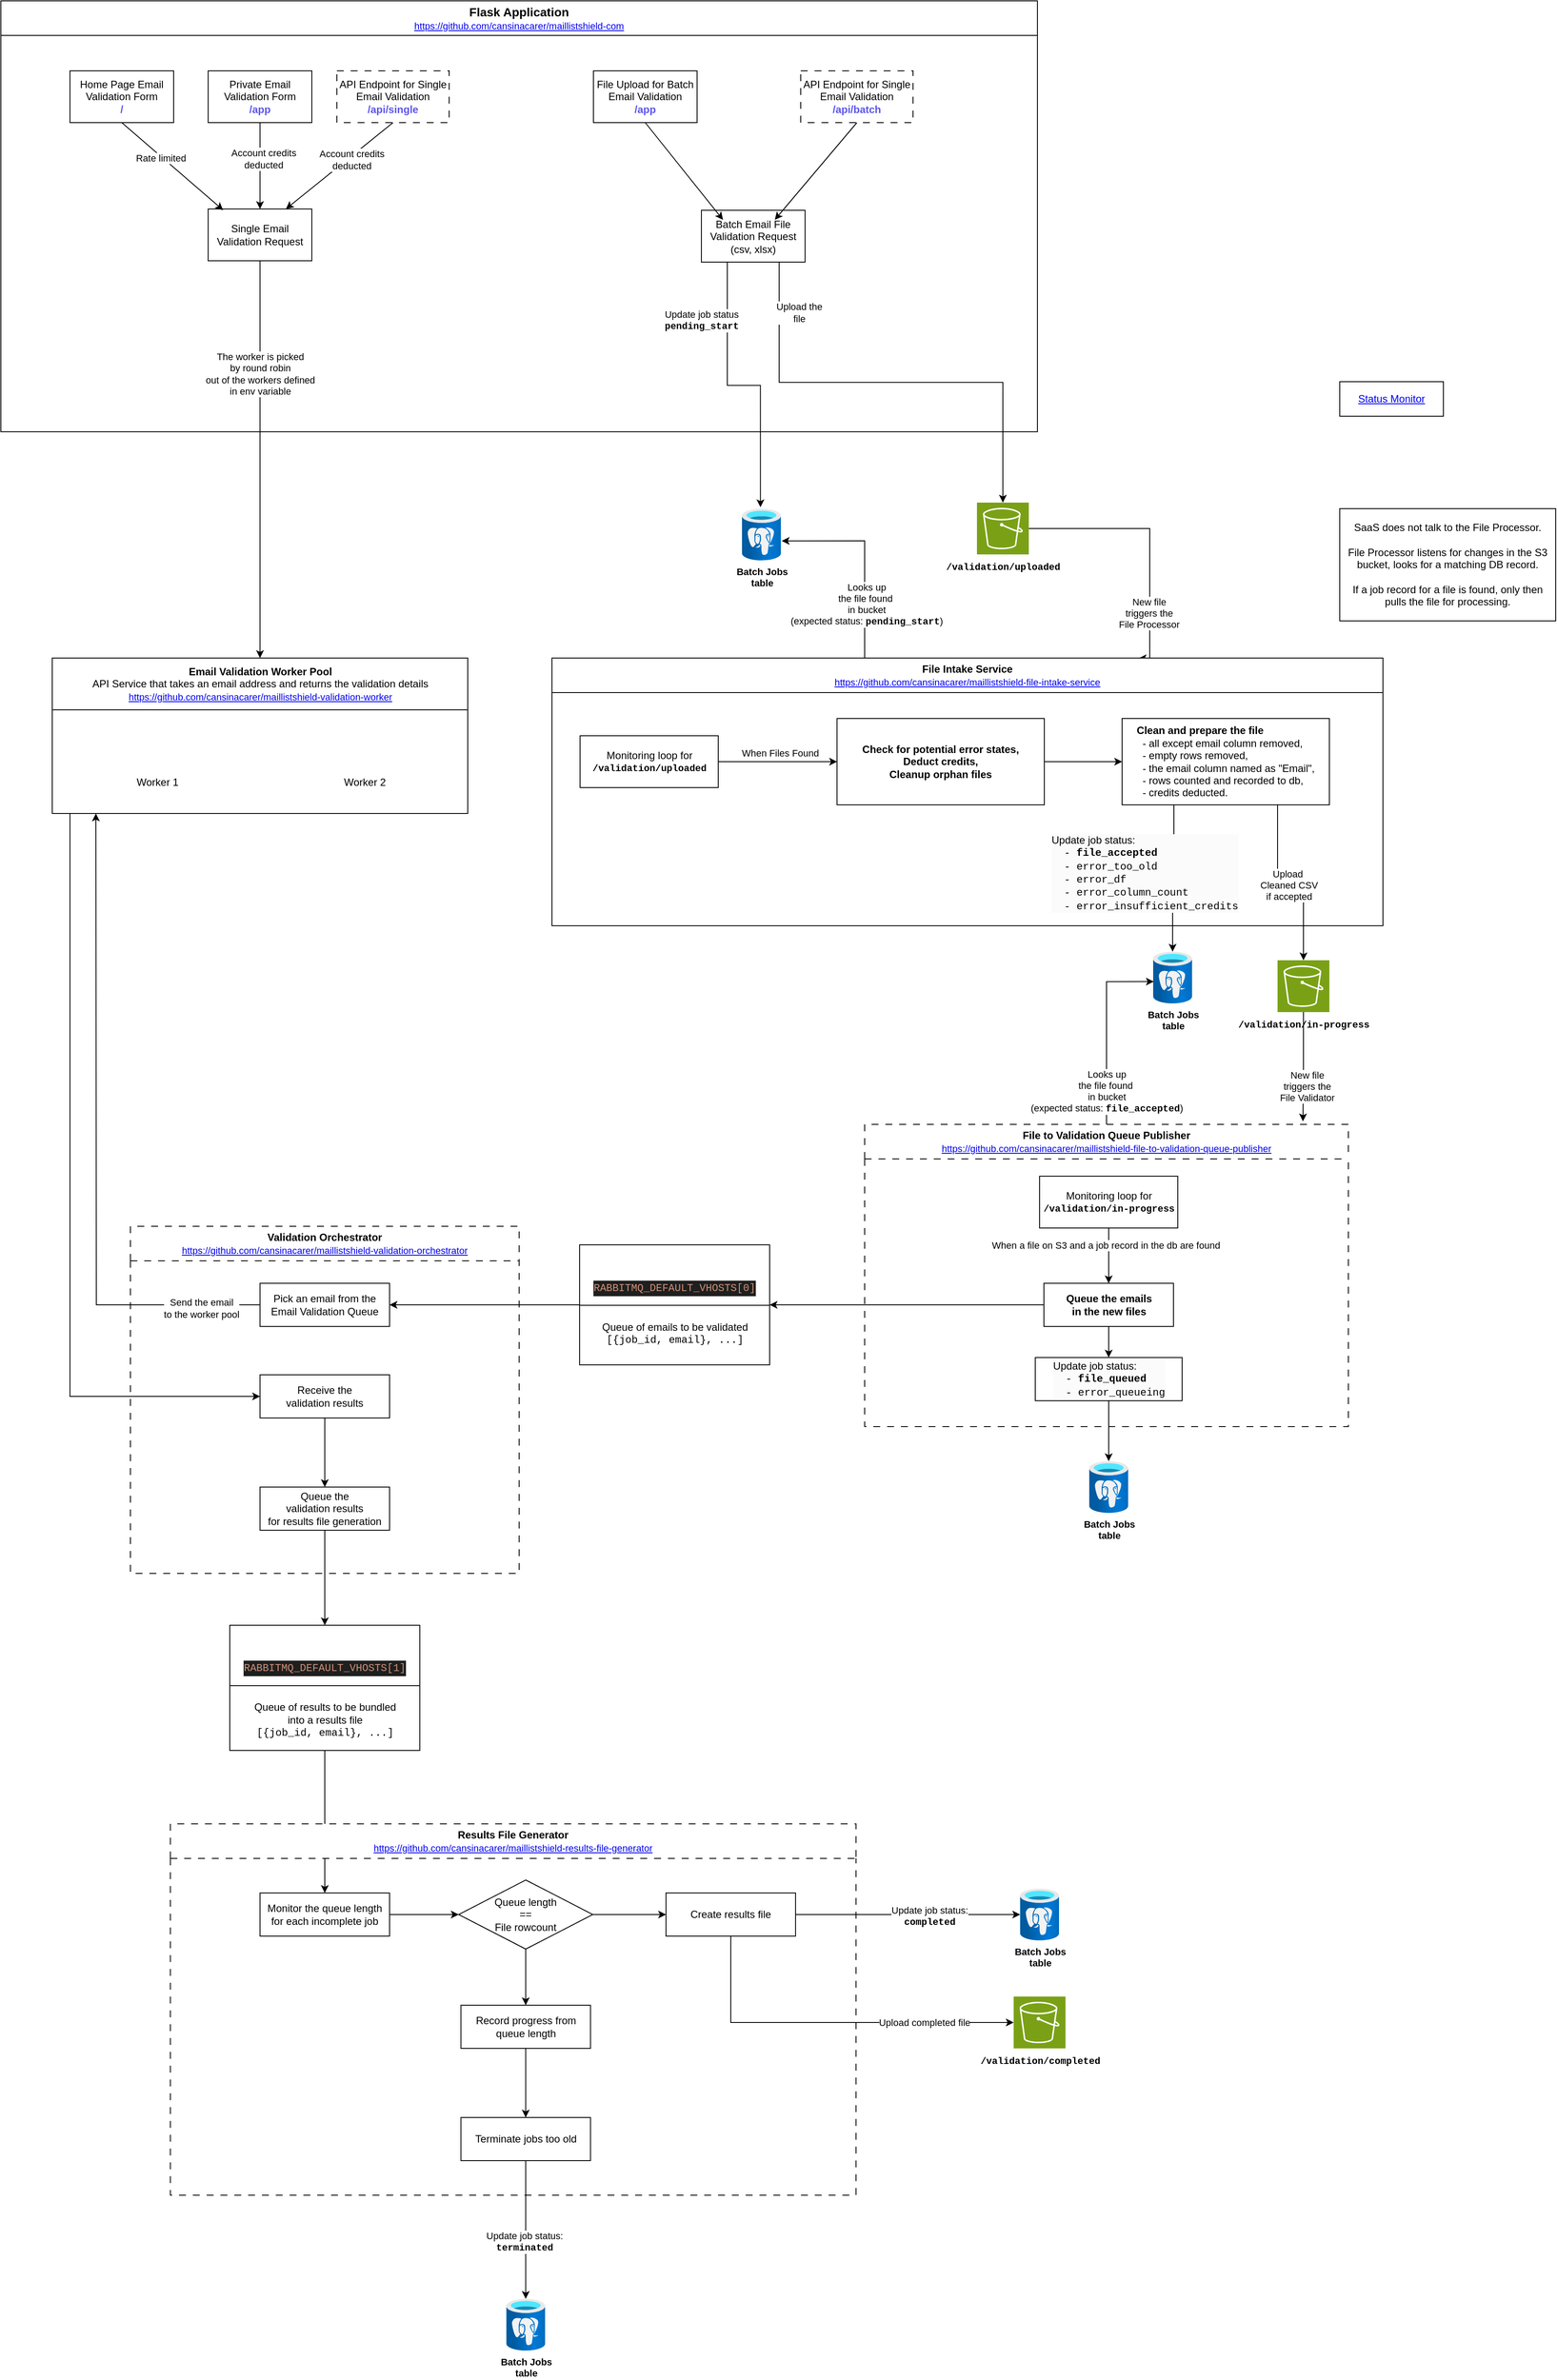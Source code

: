 <mxfile>
    <diagram id="Ht1M8jgEwFfnCIfOTk4-" name="Page-1">
        <mxGraphModel dx="763" dy="1103" grid="1" gridSize="10" guides="1" tooltips="1" connect="1" arrows="1" fold="1" page="1" pageScale="1" pageWidth="1169" pageHeight="827" math="0" shadow="0">
            <root>
                <mxCell id="0"/>
                <mxCell id="1" parent="0"/>
                <mxCell id="_tGrXpRGsigZLB4k0Vc1-57" style="edgeStyle=orthogonalEdgeStyle;rounded=0;orthogonalLoop=1;jettySize=auto;html=1;exitX=0.5;exitY=1;exitDx=0;exitDy=0;entryX=0.5;entryY=0;entryDx=0;entryDy=0;" parent="1" source="_tGrXpRGsigZLB4k0Vc1-1" target="_tGrXpRGsigZLB4k0Vc1-60" edge="1">
                    <mxGeometry relative="1" as="geometry">
                        <mxPoint x="660" y="850" as="targetPoint"/>
                    </mxGeometry>
                </mxCell>
                <mxCell id="_tGrXpRGsigZLB4k0Vc1-59" value="The worker is picked&lt;div&gt;by round robin&lt;/div&gt;&lt;div&gt;out of the workers defined&lt;/div&gt;&lt;div&gt;in env variable&lt;/div&gt;" style="edgeLabel;html=1;align=center;verticalAlign=middle;resizable=0;points=[];" parent="_tGrXpRGsigZLB4k0Vc1-57" vertex="1" connectable="0">
                    <mxGeometry x="-0.695" y="3" relative="1" as="geometry">
                        <mxPoint x="-3" y="61" as="offset"/>
                    </mxGeometry>
                </mxCell>
                <mxCell id="_tGrXpRGsigZLB4k0Vc1-181" style="edgeStyle=orthogonalEdgeStyle;rounded=0;orthogonalLoop=1;jettySize=auto;html=1;entryX=0;entryY=0.5;entryDx=0;entryDy=0;" parent="1" target="_tGrXpRGsigZLB4k0Vc1-180" edge="1">
                    <mxGeometry relative="1" as="geometry">
                        <mxPoint x="200" y="1140" as="sourcePoint"/>
                        <Array as="points">
                            <mxPoint x="200" y="1815"/>
                        </Array>
                    </mxGeometry>
                </mxCell>
                <mxCell id="_tGrXpRGsigZLB4k0Vc1-60" value="Email Validation Worker Pool&lt;div&gt;&lt;span style=&quot;font-weight: normal;&quot;&gt;API Service that takes an email address and returns the validation details&lt;/span&gt;&lt;br&gt;&lt;div&gt;&lt;u style=&quot;color: rgb(0, 0, 238); font-size: 11px; font-weight: 400; text-align: right; text-wrap-mode: nowrap;&quot;&gt;&lt;a href=&quot;https://github.com/cansinacarer/maillistshield-validation-worker&quot;&gt;https://github.com/cansinacarer/maillistshield-validation-worker&lt;/a&gt;&lt;/u&gt;&lt;/div&gt;&lt;/div&gt;" style="swimlane;whiteSpace=wrap;html=1;startSize=60;" parent="1" vertex="1">
                    <mxGeometry x="179.5" y="960" width="481" height="180" as="geometry"/>
                </mxCell>
                <mxCell id="_tGrXpRGsigZLB4k0Vc1-63" value="Worker 2" style="shape=image;html=1;verticalAlign=top;verticalLabelPosition=bottom;labelBackgroundColor=#ffffff;imageAspect=0;aspect=fixed;image=https://cdn1.iconfinder.com/data/icons/unicons-line-vol-3/24/docker-128.png" parent="_tGrXpRGsigZLB4k0Vc1-60" vertex="1">
                    <mxGeometry x="341" y="90" width="40" height="40" as="geometry"/>
                </mxCell>
                <mxCell id="_tGrXpRGsigZLB4k0Vc1-67" value="Worker 1" style="shape=image;html=1;verticalAlign=top;verticalLabelPosition=bottom;labelBackgroundColor=#ffffff;imageAspect=0;aspect=fixed;image=https://cdn1.iconfinder.com/data/icons/unicons-line-vol-3/24/docker-128.png" parent="_tGrXpRGsigZLB4k0Vc1-60" vertex="1">
                    <mxGeometry x="101" y="90" width="40" height="40" as="geometry"/>
                </mxCell>
                <mxCell id="_tGrXpRGsigZLB4k0Vc1-64" value="&lt;font style=&quot;text-align: right; text-wrap-mode: nowrap; font-size: 14px;&quot;&gt;Flask Application&lt;/font&gt;&lt;div&gt;&lt;u style=&quot;font-size: 11px; font-weight: normal; text-align: right; text-wrap-mode: nowrap; background-color: transparent; color: light-dark(rgb(0, 0, 0), rgb(255, 255, 255));&quot;&gt;&lt;a href=&quot;https://github.com/cansinacarer/maillistshield-com&quot;&gt;https://github.com/cansinacarer/maillistshield-com&lt;/a&gt;&lt;/u&gt;&lt;/div&gt;" style="swimlane;whiteSpace=wrap;html=1;startSize=40;" parent="1" vertex="1">
                    <mxGeometry x="120" y="199" width="1200" height="499" as="geometry"/>
                </mxCell>
                <mxCell id="_tGrXpRGsigZLB4k0Vc1-7" value="Home Page Email Validation Form&lt;div&gt;&lt;b&gt;&lt;font style=&quot;color: rgb(91, 86, 234);&quot;&gt;/&lt;/font&gt;&lt;/b&gt;&lt;/div&gt;" style="rounded=0;whiteSpace=wrap;html=1;" parent="_tGrXpRGsigZLB4k0Vc1-64" vertex="1">
                    <mxGeometry x="80" y="81" width="120" height="60" as="geometry"/>
                </mxCell>
                <mxCell id="_tGrXpRGsigZLB4k0Vc1-11" value="Private Email Validation Form&lt;div&gt;&lt;font style=&quot;color: rgb(91, 86, 234);&quot;&gt;&lt;b&gt;/app&lt;/b&gt;&lt;/font&gt;&lt;/div&gt;" style="rounded=0;whiteSpace=wrap;html=1;" parent="_tGrXpRGsigZLB4k0Vc1-64" vertex="1">
                    <mxGeometry x="240" y="81" width="120" height="60" as="geometry"/>
                </mxCell>
                <mxCell id="_tGrXpRGsigZLB4k0Vc1-15" value="API Endpoint for Single Email Validation&lt;div&gt;&lt;font style=&quot;color: rgb(91, 86, 234);&quot;&gt;&lt;b style=&quot;&quot;&gt;/api/single&lt;/b&gt;&lt;/font&gt;&lt;/div&gt;" style="rounded=0;whiteSpace=wrap;html=1;dashed=1;dashPattern=8 8;" parent="_tGrXpRGsigZLB4k0Vc1-64" vertex="1">
                    <mxGeometry x="389" y="81" width="130" height="60" as="geometry"/>
                </mxCell>
                <mxCell id="_tGrXpRGsigZLB4k0Vc1-1" value="Single Email Validation Request" style="rounded=0;whiteSpace=wrap;html=1;" parent="_tGrXpRGsigZLB4k0Vc1-64" vertex="1">
                    <mxGeometry x="240" y="241" width="120" height="60" as="geometry"/>
                </mxCell>
                <mxCell id="_tGrXpRGsigZLB4k0Vc1-8" value="" style="endArrow=classic;html=1;rounded=0;exitX=0.5;exitY=1;exitDx=0;exitDy=0;entryX=0.144;entryY=0.022;entryDx=0;entryDy=0;entryPerimeter=0;" parent="_tGrXpRGsigZLB4k0Vc1-64" source="_tGrXpRGsigZLB4k0Vc1-7" target="_tGrXpRGsigZLB4k0Vc1-1" edge="1">
                    <mxGeometry width="50" height="50" relative="1" as="geometry">
                        <mxPoint x="460" y="517" as="sourcePoint"/>
                        <mxPoint x="510" y="467" as="targetPoint"/>
                    </mxGeometry>
                </mxCell>
                <mxCell id="_tGrXpRGsigZLB4k0Vc1-50" value="Rate limited" style="edgeLabel;html=1;align=center;verticalAlign=middle;resizable=0;points=[];" parent="_tGrXpRGsigZLB4k0Vc1-8" vertex="1" connectable="0">
                    <mxGeometry x="-0.232" y="-2" relative="1" as="geometry">
                        <mxPoint x="1" as="offset"/>
                    </mxGeometry>
                </mxCell>
                <mxCell id="_tGrXpRGsigZLB4k0Vc1-10" value="" style="endArrow=classic;html=1;rounded=0;exitX=0.5;exitY=1;exitDx=0;exitDy=0;entryX=0.5;entryY=0;entryDx=0;entryDy=0;" parent="_tGrXpRGsigZLB4k0Vc1-64" source="_tGrXpRGsigZLB4k0Vc1-11" target="_tGrXpRGsigZLB4k0Vc1-1" edge="1">
                    <mxGeometry width="50" height="50" relative="1" as="geometry">
                        <mxPoint x="610" y="517" as="sourcePoint"/>
                        <mxPoint x="377" y="208" as="targetPoint"/>
                    </mxGeometry>
                </mxCell>
                <mxCell id="_tGrXpRGsigZLB4k0Vc1-51" value="Account credits&lt;div&gt;deducted&lt;/div&gt;" style="edgeLabel;html=1;align=center;verticalAlign=middle;resizable=0;points=[];" parent="_tGrXpRGsigZLB4k0Vc1-10" vertex="1" connectable="0">
                    <mxGeometry x="-0.174" y="4" relative="1" as="geometry">
                        <mxPoint as="offset"/>
                    </mxGeometry>
                </mxCell>
                <mxCell id="_tGrXpRGsigZLB4k0Vc1-14" value="" style="endArrow=classic;html=1;rounded=0;exitX=0.5;exitY=1;exitDx=0;exitDy=0;entryX=0.75;entryY=0;entryDx=0;entryDy=0;" parent="_tGrXpRGsigZLB4k0Vc1-64" source="_tGrXpRGsigZLB4k0Vc1-15" target="_tGrXpRGsigZLB4k0Vc1-1" edge="1">
                    <mxGeometry width="50" height="50" relative="1" as="geometry">
                        <mxPoint x="770" y="517" as="sourcePoint"/>
                        <mxPoint x="470" y="207" as="targetPoint"/>
                    </mxGeometry>
                </mxCell>
                <mxCell id="_tGrXpRGsigZLB4k0Vc1-52" value="Account credits&lt;div&gt;deducted&lt;/div&gt;" style="edgeLabel;html=1;align=center;verticalAlign=middle;resizable=0;points=[];" parent="_tGrXpRGsigZLB4k0Vc1-14" vertex="1" connectable="0">
                    <mxGeometry x="-0.183" y="4" relative="1" as="geometry">
                        <mxPoint y="-1" as="offset"/>
                    </mxGeometry>
                </mxCell>
                <mxCell id="_tGrXpRGsigZLB4k0Vc1-2" value="Batch Email File Validation Request&lt;div&gt;(csv, xlsx)&lt;/div&gt;" style="rounded=0;whiteSpace=wrap;html=1;" parent="_tGrXpRGsigZLB4k0Vc1-64" vertex="1">
                    <mxGeometry x="811" y="242.5" width="120" height="60" as="geometry"/>
                </mxCell>
                <mxCell id="_tGrXpRGsigZLB4k0Vc1-18" value="" style="endArrow=classic;html=1;rounded=0;exitX=0.5;exitY=1;exitDx=0;exitDy=0;entryX=0.25;entryY=0;entryDx=0;entryDy=0;" parent="_tGrXpRGsigZLB4k0Vc1-64" source="_tGrXpRGsigZLB4k0Vc1-19" edge="1">
                    <mxGeometry width="50" height="50" relative="1" as="geometry">
                        <mxPoint x="1056" y="508.5" as="sourcePoint"/>
                        <mxPoint x="836" y="253.5" as="targetPoint"/>
                    </mxGeometry>
                </mxCell>
                <mxCell id="_tGrXpRGsigZLB4k0Vc1-19" value="File Upload for Batch Email Validation&lt;div&gt;&lt;font style=&quot;color: rgb(91, 86, 234);&quot;&gt;&lt;b&gt;/app&lt;/b&gt;&lt;/font&gt;&lt;/div&gt;" style="rounded=0;whiteSpace=wrap;html=1;" parent="_tGrXpRGsigZLB4k0Vc1-64" vertex="1">
                    <mxGeometry x="686" y="81" width="120" height="60" as="geometry"/>
                </mxCell>
                <mxCell id="_tGrXpRGsigZLB4k0Vc1-20" value="" style="endArrow=classic;html=1;rounded=0;exitX=0.5;exitY=1;exitDx=0;exitDy=0;entryX=0.75;entryY=0;entryDx=0;entryDy=0;" parent="_tGrXpRGsigZLB4k0Vc1-64" source="_tGrXpRGsigZLB4k0Vc1-21" edge="1">
                    <mxGeometry width="50" height="50" relative="1" as="geometry">
                        <mxPoint x="1216" y="508.5" as="sourcePoint"/>
                        <mxPoint x="896" y="253.5" as="targetPoint"/>
                    </mxGeometry>
                </mxCell>
                <mxCell id="_tGrXpRGsigZLB4k0Vc1-21" value="API Endpoint for Single Email Validation&lt;div&gt;&lt;font style=&quot;color: rgb(91, 86, 234);&quot;&gt;&lt;b style=&quot;&quot;&gt;/api/batch&lt;/b&gt;&lt;/font&gt;&lt;/div&gt;" style="rounded=0;whiteSpace=wrap;html=1;dashed=1;dashPattern=8 8;" parent="_tGrXpRGsigZLB4k0Vc1-64" vertex="1">
                    <mxGeometry x="926" y="81" width="130" height="60" as="geometry"/>
                </mxCell>
                <mxCell id="_tGrXpRGsigZLB4k0Vc1-65" value="" style="shape=image;html=1;verticalAlign=top;verticalLabelPosition=bottom;labelBackgroundColor=#ffffff;imageAspect=0;aspect=fixed;image=https://cdn1.iconfinder.com/data/icons/unicons-line-vol-3/24/docker-128.png" parent="_tGrXpRGsigZLB4k0Vc1-64" vertex="1">
                    <mxGeometry x="20" width="40" height="40" as="geometry"/>
                </mxCell>
                <mxCell id="_tGrXpRGsigZLB4k0Vc1-68" value="&lt;div style=&quot;font-size: 11px;&quot;&gt;&lt;b&gt;Batch Jobs&lt;/b&gt;&lt;/div&gt;&lt;div style=&quot;font-size: 11px;&quot;&gt;&lt;b&gt;table&lt;/b&gt;&lt;/div&gt;" style="image;aspect=fixed;html=1;points=[];align=center;fontSize=12;image=img/lib/azure2/databases/Azure_Database_PostgreSQL_Server.svg;" parent="1" vertex="1">
                    <mxGeometry x="978" y="787" width="45" height="60" as="geometry"/>
                </mxCell>
                <mxCell id="_tGrXpRGsigZLB4k0Vc1-118" style="edgeStyle=orthogonalEdgeStyle;rounded=0;orthogonalLoop=1;jettySize=auto;html=1;exitX=1;exitY=0.5;exitDx=0;exitDy=0;exitPerimeter=0;entryX=0.706;entryY=0.001;entryDx=0;entryDy=0;entryPerimeter=0;" parent="1" source="_tGrXpRGsigZLB4k0Vc1-70" target="_tGrXpRGsigZLB4k0Vc1-76" edge="1">
                    <mxGeometry relative="1" as="geometry">
                        <mxPoint x="1450" y="940" as="targetPoint"/>
                        <Array as="points">
                            <mxPoint x="1450" y="810"/>
                            <mxPoint x="1450" y="960"/>
                        </Array>
                    </mxGeometry>
                </mxCell>
                <mxCell id="_tGrXpRGsigZLB4k0Vc1-119" value="&lt;div&gt;New file&lt;/div&gt;&lt;div&gt;triggers the&lt;/div&gt;&lt;div&gt;&lt;span style=&quot;background-color: light-dark(#ffffff, var(--ge-dark-color, #121212)); color: light-dark(rgb(0, 0, 0), rgb(255, 255, 255));&quot;&gt;File Processor&lt;/span&gt;&lt;/div&gt;" style="edgeLabel;html=1;align=center;verticalAlign=middle;resizable=0;points=[];" parent="_tGrXpRGsigZLB4k0Vc1-118" vertex="1" connectable="0">
                    <mxGeometry x="0.569" y="-1" relative="1" as="geometry">
                        <mxPoint as="offset"/>
                    </mxGeometry>
                </mxCell>
                <mxCell id="_tGrXpRGsigZLB4k0Vc1-70" value="&lt;b style=&quot;color: rgb(0, 0, 0); font-size: 11px; background-color: rgb(255, 255, 255);&quot;&gt;&lt;font face=&quot;Courier New&quot;&gt;/validation/uploaded&lt;/font&gt;&lt;/b&gt;" style="sketch=0;points=[[0,0,0],[0.25,0,0],[0.5,0,0],[0.75,0,0],[1,0,0],[0,1,0],[0.25,1,0],[0.5,1,0],[0.75,1,0],[1,1,0],[0,0.25,0],[0,0.5,0],[0,0.75,0],[1,0.25,0],[1,0.5,0],[1,0.75,0]];outlineConnect=0;fontColor=#232F3E;fillColor=#7AA116;strokeColor=#ffffff;dashed=0;verticalLabelPosition=bottom;verticalAlign=top;align=center;html=1;fontSize=12;fontStyle=0;aspect=fixed;shape=mxgraph.aws4.resourceIcon;resIcon=mxgraph.aws4.s3;" parent="1" vertex="1">
                    <mxGeometry x="1250" y="780" width="60" height="60" as="geometry"/>
                </mxCell>
                <mxCell id="_tGrXpRGsigZLB4k0Vc1-72" style="edgeStyle=orthogonalEdgeStyle;rounded=0;orthogonalLoop=1;jettySize=auto;html=1;exitX=0.25;exitY=1;exitDx=0;exitDy=0;entryX=0.474;entryY=-0.028;entryDx=0;entryDy=0;entryPerimeter=0;" parent="1" source="_tGrXpRGsigZLB4k0Vc1-2" target="_tGrXpRGsigZLB4k0Vc1-68" edge="1">
                    <mxGeometry relative="1" as="geometry"/>
                </mxCell>
                <mxCell id="_tGrXpRGsigZLB4k0Vc1-73" value="&lt;span style=&quot;background-color: light-dark(#ffffff, var(--ge-dark-color, #121212)); color: light-dark(rgb(0, 0, 0), rgb(255, 255, 255));&quot;&gt;Update job status&lt;/span&gt;&lt;div&gt;&lt;font face=&quot;Courier New&quot;&gt;&lt;b&gt;pending_start&lt;/b&gt;&lt;/font&gt;&lt;/div&gt;" style="edgeLabel;html=1;align=center;verticalAlign=middle;resizable=0;points=[];" parent="_tGrXpRGsigZLB4k0Vc1-72" vertex="1" connectable="0">
                    <mxGeometry x="-0.422" y="6" relative="1" as="geometry">
                        <mxPoint x="-36" y="-26" as="offset"/>
                    </mxGeometry>
                </mxCell>
                <mxCell id="_tGrXpRGsigZLB4k0Vc1-74" style="edgeStyle=orthogonalEdgeStyle;rounded=0;orthogonalLoop=1;jettySize=auto;html=1;exitX=0.75;exitY=1;exitDx=0;exitDy=0;" parent="1" source="_tGrXpRGsigZLB4k0Vc1-2" target="_tGrXpRGsigZLB4k0Vc1-70" edge="1">
                    <mxGeometry relative="1" as="geometry"/>
                </mxCell>
                <mxCell id="_tGrXpRGsigZLB4k0Vc1-75" value="Upload the&lt;div&gt;file&lt;/div&gt;" style="edgeLabel;html=1;align=center;verticalAlign=middle;resizable=0;points=[];" parent="_tGrXpRGsigZLB4k0Vc1-74" vertex="1" connectable="0">
                    <mxGeometry x="-0.406" y="-2" relative="1" as="geometry">
                        <mxPoint x="2" y="-83" as="offset"/>
                    </mxGeometry>
                </mxCell>
                <mxCell id="_tGrXpRGsigZLB4k0Vc1-76" value="File Intake Service&lt;div&gt;&lt;u style=&quot;color: rgb(0, 0, 238); font-size: 11px; font-weight: 400; text-align: right; text-wrap-mode: nowrap;&quot;&gt;&lt;a href=&quot;https://github.com/cansinacarer/maillistshield-file-processor&quot;&gt;https://github.com/cansinacarer/maillistshield-file-intake-service&lt;/a&gt;&lt;/u&gt;&lt;/div&gt;" style="swimlane;whiteSpace=wrap;html=1;startSize=40;" parent="1" vertex="1">
                    <mxGeometry x="758" y="960" width="962" height="310" as="geometry">
                        <mxRectangle x="920" y="990" width="350" height="40" as="alternateBounds"/>
                    </mxGeometry>
                </mxCell>
                <mxCell id="_tGrXpRGsigZLB4k0Vc1-79" value="" style="shape=image;html=1;verticalAlign=top;verticalLabelPosition=bottom;labelBackgroundColor=#ffffff;imageAspect=0;aspect=fixed;image=https://cdn1.iconfinder.com/data/icons/unicons-line-vol-3/24/docker-128.png" parent="_tGrXpRGsigZLB4k0Vc1-76" vertex="1">
                    <mxGeometry x="20" width="40" height="40" as="geometry"/>
                </mxCell>
                <mxCell id="_tGrXpRGsigZLB4k0Vc1-90" value="" style="edgeStyle=orthogonalEdgeStyle;rounded=0;orthogonalLoop=1;jettySize=auto;html=1;" parent="_tGrXpRGsigZLB4k0Vc1-76" source="_tGrXpRGsigZLB4k0Vc1-88" target="_tGrXpRGsigZLB4k0Vc1-89" edge="1">
                    <mxGeometry relative="1" as="geometry"/>
                </mxCell>
                <mxCell id="_tGrXpRGsigZLB4k0Vc1-91" value="When Files Found" style="edgeLabel;html=1;align=center;verticalAlign=middle;resizable=0;points=[];" parent="_tGrXpRGsigZLB4k0Vc1-90" vertex="1" connectable="0">
                    <mxGeometry x="0.04" y="-4" relative="1" as="geometry">
                        <mxPoint y="-14" as="offset"/>
                    </mxGeometry>
                </mxCell>
                <mxCell id="_tGrXpRGsigZLB4k0Vc1-88" value="Monitoring loop for&lt;div&gt;&lt;b style=&quot;text-wrap-mode: nowrap; color: rgb(0, 0, 0); font-size: 11px; background-color: rgb(255, 255, 255);&quot;&gt;&lt;font face=&quot;Courier New&quot;&gt;/validation/uploaded&lt;/font&gt;&lt;/b&gt;&lt;/div&gt;" style="rounded=0;whiteSpace=wrap;html=1;" parent="_tGrXpRGsigZLB4k0Vc1-76" vertex="1">
                    <mxGeometry x="32.5" y="90" width="160" height="60" as="geometry"/>
                </mxCell>
                <mxCell id="_tGrXpRGsigZLB4k0Vc1-105" value="" style="edgeStyle=orthogonalEdgeStyle;rounded=0;orthogonalLoop=1;jettySize=auto;html=1;" parent="_tGrXpRGsigZLB4k0Vc1-76" source="_tGrXpRGsigZLB4k0Vc1-89" target="_tGrXpRGsigZLB4k0Vc1-104" edge="1">
                    <mxGeometry relative="1" as="geometry"/>
                </mxCell>
                <mxCell id="_tGrXpRGsigZLB4k0Vc1-89" value="&lt;div style=&quot;text-wrap-mode: nowrap;&quot;&gt;&lt;b style=&quot;background-color: transparent; color: light-dark(rgb(0, 0, 0), rgb(255, 255, 255));&quot;&gt;Check for potential error states,&lt;/b&gt;&lt;/div&gt;&lt;div style=&quot;text-wrap-mode: nowrap;&quot;&gt;&lt;b&gt;Deduct credits,&lt;/b&gt;&lt;b style=&quot;background-color: transparent; color: light-dark(rgb(0, 0, 0), rgb(255, 255, 255));&quot;&gt;&lt;/b&gt;&lt;/div&gt;&lt;div style=&quot;text-wrap-mode: nowrap;&quot;&gt;&lt;b&gt;Cleanup orphan files&lt;/b&gt;&lt;/div&gt;" style="whiteSpace=wrap;html=1;rounded=0;align=center;" parent="_tGrXpRGsigZLB4k0Vc1-76" vertex="1">
                    <mxGeometry x="330" y="70" width="240" height="100" as="geometry"/>
                </mxCell>
                <mxCell id="_tGrXpRGsigZLB4k0Vc1-104" value="&lt;div style=&quot;text-align: left; text-wrap-mode: nowrap;&quot;&gt;&lt;b&gt;Clean and prepare the file&lt;/b&gt;&lt;/div&gt;&lt;div style=&quot;text-align: left; text-wrap-mode: nowrap;&quot;&gt;&amp;nbsp; -&amp;nbsp;&lt;span style=&quot;background-color: transparent; color: light-dark(rgb(0, 0, 0), rgb(255, 255, 255));&quot;&gt;all except email column removed,&lt;/span&gt;&lt;/div&gt;&lt;div style=&quot;text-align: left; text-wrap-mode: nowrap;&quot;&gt;&lt;span style=&quot;background-color: transparent; color: light-dark(rgb(0, 0, 0), rgb(255, 255, 255));&quot;&gt;&amp;nbsp; - empty rows removed,&lt;/span&gt;&lt;/div&gt;&lt;div style=&quot;text-align: left; text-wrap-mode: nowrap;&quot;&gt;&lt;span style=&quot;background-color: transparent; color: light-dark(rgb(0, 0, 0), rgb(255, 255, 255));&quot;&gt;&amp;nbsp; - the email column named as &quot;Email&quot;,&lt;/span&gt;&lt;/div&gt;&lt;div style=&quot;text-align: left; text-wrap-mode: nowrap;&quot;&gt;&lt;span style=&quot;background-color: transparent; color: light-dark(rgb(0, 0, 0), rgb(255, 255, 255));&quot;&gt;&amp;nbsp; -&amp;nbsp;&lt;/span&gt;&lt;span style=&quot;background-color: transparent; color: light-dark(rgb(0, 0, 0), rgb(255, 255, 255));&quot;&gt;rows counted and recorded to db,&lt;/span&gt;&lt;/div&gt;&lt;div style=&quot;text-align: left; text-wrap-mode: nowrap;&quot;&gt;&lt;span style=&quot;background-color: transparent; color: light-dark(rgb(0, 0, 0), rgb(255, 255, 255));&quot;&gt;&amp;nbsp; - credits deducted.&lt;/span&gt;&lt;/div&gt;" style="whiteSpace=wrap;html=1;rounded=0;" parent="_tGrXpRGsigZLB4k0Vc1-76" vertex="1">
                    <mxGeometry x="660" y="70" width="240" height="100" as="geometry"/>
                </mxCell>
                <mxCell id="_tGrXpRGsigZLB4k0Vc1-100" value="&lt;div style=&quot;font-size: 11px;&quot;&gt;&lt;b&gt;Batch Jobs&lt;/b&gt;&lt;/div&gt;&lt;div style=&quot;font-size: 11px;&quot;&gt;&lt;b&gt;table&lt;/b&gt;&lt;/div&gt;" style="image;aspect=fixed;html=1;points=[];align=center;fontSize=12;image=img/lib/azure2/databases/Azure_Database_PostgreSQL_Server.svg;" parent="_tGrXpRGsigZLB4k0Vc1-76" vertex="1">
                    <mxGeometry x="696" y="340" width="45" height="60" as="geometry"/>
                </mxCell>
                <mxCell id="_tGrXpRGsigZLB4k0Vc1-99" value="" style="edgeStyle=orthogonalEdgeStyle;rounded=0;orthogonalLoop=1;jettySize=auto;html=1;exitX=0.25;exitY=1;exitDx=0;exitDy=0;" parent="_tGrXpRGsigZLB4k0Vc1-76" source="_tGrXpRGsigZLB4k0Vc1-104" target="_tGrXpRGsigZLB4k0Vc1-100" edge="1">
                    <mxGeometry relative="1" as="geometry">
                        <mxPoint x="80" y="620" as="sourcePoint"/>
                        <mxPoint x="210" y="560" as="targetPoint"/>
                    </mxGeometry>
                </mxCell>
                <mxCell id="_tGrXpRGsigZLB4k0Vc1-101" value="&lt;div style=&quot;font-size: 12px; text-align: left; background-color: rgb(251, 251, 251);&quot;&gt;Update job status:&lt;/div&gt;&lt;div style=&quot;font-size: 12px; text-align: left; background-color: rgb(251, 251, 251);&quot;&gt;&lt;font face=&quot;Courier New&quot;&gt;&amp;nbsp; -&amp;nbsp;&lt;span style=&quot;background-color: transparent;&quot;&gt;&lt;b&gt;file_accepted&lt;/b&gt;&lt;/span&gt;&lt;/font&gt;&lt;/div&gt;&lt;div style=&quot;font-size: 12px; text-align: left; background-color: rgb(251, 251, 251);&quot;&gt;&lt;font face=&quot;Courier New&quot;&gt;&amp;nbsp; -&amp;nbsp;error_too_old&lt;/font&gt;&lt;/div&gt;&lt;div style=&quot;font-size: 12px; text-align: left; background-color: rgb(251, 251, 251);&quot;&gt;&lt;font face=&quot;Courier New&quot;&gt;&lt;span style=&quot;background-color: transparent; color: light-dark(rgb(0, 0, 0), rgb(255, 255, 255));&quot;&gt;&amp;nbsp; -&amp;nbsp;&lt;/span&gt;&lt;span style=&quot;background-color: transparent; color: light-dark(rgb(0, 0, 0), rgb(255, 255, 255));&quot;&gt;error_df&lt;/span&gt;&lt;/font&gt;&lt;/div&gt;&lt;div style=&quot;font-size: 12px; text-align: left; background-color: rgb(251, 251, 251);&quot;&gt;&lt;font face=&quot;Courier New&quot;&gt;&amp;nbsp; -&amp;nbsp;error_column_count&lt;/font&gt;&lt;/div&gt;&lt;div style=&quot;font-size: 12px; text-align: left; background-color: rgb(251, 251, 251);&quot;&gt;&lt;font face=&quot;Courier New&quot;&gt;&amp;nbsp; -&amp;nbsp;error_insufficient_credits&lt;/font&gt;&lt;/div&gt;" style="edgeLabel;html=1;align=center;verticalAlign=middle;resizable=0;points=[];" parent="_tGrXpRGsigZLB4k0Vc1-99" vertex="1" connectable="0">
                    <mxGeometry x="-0.082" y="-2" relative="1" as="geometry">
                        <mxPoint x="-32" as="offset"/>
                    </mxGeometry>
                </mxCell>
                <mxCell id="_tGrXpRGsigZLB4k0Vc1-102" value="&lt;b style=&quot;color: rgb(0, 0, 0); font-size: 11px; background-color: rgb(255, 255, 255);&quot;&gt;&lt;font face=&quot;Courier New&quot;&gt;/validation/in-progress&lt;/font&gt;&lt;/b&gt;" style="sketch=0;points=[[0,0,0],[0.25,0,0],[0.5,0,0],[0.75,0,0],[1,0,0],[0,1,0],[0.25,1,0],[0.5,1,0],[0.75,1,0],[1,1,0],[0,0.25,0],[0,0.5,0],[0,0.75,0],[1,0.25,0],[1,0.5,0],[1,0.75,0]];outlineConnect=0;fontColor=#232F3E;fillColor=#7AA116;strokeColor=#ffffff;dashed=0;verticalLabelPosition=bottom;verticalAlign=top;align=center;html=1;fontSize=12;fontStyle=0;aspect=fixed;shape=mxgraph.aws4.resourceIcon;resIcon=mxgraph.aws4.s3;" parent="_tGrXpRGsigZLB4k0Vc1-76" vertex="1">
                    <mxGeometry x="840" y="350" width="60" height="60" as="geometry"/>
                </mxCell>
                <mxCell id="_tGrXpRGsigZLB4k0Vc1-107" style="edgeStyle=orthogonalEdgeStyle;rounded=0;orthogonalLoop=1;jettySize=auto;html=1;exitX=0.75;exitY=1;exitDx=0;exitDy=0;entryX=0.5;entryY=0;entryDx=0;entryDy=0;entryPerimeter=0;" parent="_tGrXpRGsigZLB4k0Vc1-76" source="_tGrXpRGsigZLB4k0Vc1-104" target="_tGrXpRGsigZLB4k0Vc1-102" edge="1">
                    <mxGeometry relative="1" as="geometry"/>
                </mxCell>
                <mxCell id="_tGrXpRGsigZLB4k0Vc1-108" value="Upload&amp;nbsp;&lt;div&gt;Cleaned&amp;nbsp;&lt;span style=&quot;background-color: light-dark(#ffffff, var(--ge-dark-color, #121212)); color: light-dark(rgb(0, 0, 0), rgb(255, 255, 255));&quot;&gt;CSV&lt;/span&gt;&lt;/div&gt;&lt;div&gt;if accepted&lt;/div&gt;" style="edgeLabel;html=1;align=center;verticalAlign=middle;resizable=0;points=[];" parent="_tGrXpRGsigZLB4k0Vc1-107" vertex="1" connectable="0">
                    <mxGeometry x="-0.019" y="-3" relative="1" as="geometry">
                        <mxPoint as="offset"/>
                    </mxGeometry>
                </mxCell>
                <mxCell id="_tGrXpRGsigZLB4k0Vc1-116" style="edgeStyle=orthogonalEdgeStyle;rounded=0;orthogonalLoop=1;jettySize=auto;html=1;exitX=0.5;exitY=0;exitDx=0;exitDy=0;entryX=1.022;entryY=0.622;entryDx=0;entryDy=0;entryPerimeter=0;" parent="1" source="_tGrXpRGsigZLB4k0Vc1-76" target="_tGrXpRGsigZLB4k0Vc1-68" edge="1">
                    <mxGeometry relative="1" as="geometry">
                        <Array as="points">
                            <mxPoint x="1120" y="960"/>
                            <mxPoint x="1120" y="824"/>
                        </Array>
                    </mxGeometry>
                </mxCell>
                <mxCell id="_tGrXpRGsigZLB4k0Vc1-117" value="Looks up&lt;div&gt;the file found&amp;nbsp;&lt;/div&gt;&lt;div&gt;in bucket&lt;/div&gt;&lt;div&gt;(expected status:&amp;nbsp;&lt;font face=&quot;Courier New&quot;&gt;&lt;b&gt;pending_start&lt;/b&gt;&lt;/font&gt;)&lt;/div&gt;" style="edgeLabel;html=1;align=center;verticalAlign=middle;resizable=0;points=[];" parent="_tGrXpRGsigZLB4k0Vc1-116" vertex="1" connectable="0">
                    <mxGeometry x="0.034" y="-2" relative="1" as="geometry">
                        <mxPoint as="offset"/>
                    </mxGeometry>
                </mxCell>
                <mxCell id="_tGrXpRGsigZLB4k0Vc1-120" value="File to Validation Queue Publisher&lt;br&gt;&lt;u style=&quot;background-color: transparent; text-wrap-mode: nowrap; color: rgb(0, 0, 238); font-size: 11px; font-weight: 400; text-align: right;&quot;&gt;&lt;a href=&quot;https://github.com/cansinacarer/maillistshield-file-to-validation-queue-publisher&quot;&gt;https://github.com/cansinacarer/maillistshield-file-to-validation-queue-publisher&lt;/a&gt;&lt;/u&gt;&lt;div&gt;&lt;/div&gt;" style="swimlane;whiteSpace=wrap;html=1;startSize=40;dashed=1;dashPattern=8 8;" parent="1" vertex="1">
                    <mxGeometry x="1120" y="1500" width="560" height="350" as="geometry">
                        <mxRectangle x="920" y="990" width="350" height="40" as="alternateBounds"/>
                    </mxGeometry>
                </mxCell>
                <mxCell id="_tGrXpRGsigZLB4k0Vc1-121" value="" style="shape=image;html=1;verticalAlign=top;verticalLabelPosition=bottom;labelBackgroundColor=#ffffff;imageAspect=0;aspect=fixed;image=https://cdn1.iconfinder.com/data/icons/unicons-line-vol-3/24/docker-128.png" parent="_tGrXpRGsigZLB4k0Vc1-120" vertex="1">
                    <mxGeometry x="20" width="40" height="40" as="geometry"/>
                </mxCell>
                <mxCell id="_tGrXpRGsigZLB4k0Vc1-122" value="" style="edgeStyle=orthogonalEdgeStyle;rounded=0;orthogonalLoop=1;jettySize=auto;html=1;" parent="_tGrXpRGsigZLB4k0Vc1-120" source="_tGrXpRGsigZLB4k0Vc1-124" target="_tGrXpRGsigZLB4k0Vc1-126" edge="1">
                    <mxGeometry relative="1" as="geometry"/>
                </mxCell>
                <mxCell id="_tGrXpRGsigZLB4k0Vc1-123" value="When a file on S3 and a job record in the db are found" style="edgeLabel;html=1;align=center;verticalAlign=middle;resizable=0;points=[];" parent="_tGrXpRGsigZLB4k0Vc1-122" vertex="1" connectable="0">
                    <mxGeometry x="0.04" y="-4" relative="1" as="geometry">
                        <mxPoint y="-14" as="offset"/>
                    </mxGeometry>
                </mxCell>
                <mxCell id="_tGrXpRGsigZLB4k0Vc1-124" value="Monitoring loop for&lt;div&gt;&lt;font face=&quot;Courier New&quot;&gt;&lt;span style=&quot;font-size: 11px; text-wrap-mode: nowrap;&quot;&gt;&lt;b&gt;/validation/in-progress&lt;/b&gt;&lt;/span&gt;&lt;/font&gt;&lt;/div&gt;" style="rounded=0;whiteSpace=wrap;html=1;" parent="_tGrXpRGsigZLB4k0Vc1-120" vertex="1">
                    <mxGeometry x="202.5" y="60" width="160" height="60" as="geometry"/>
                </mxCell>
                <mxCell id="_tGrXpRGsigZLB4k0Vc1-168" value="" style="edgeStyle=orthogonalEdgeStyle;rounded=0;orthogonalLoop=1;jettySize=auto;html=1;" parent="_tGrXpRGsigZLB4k0Vc1-120" source="_tGrXpRGsigZLB4k0Vc1-126" target="_tGrXpRGsigZLB4k0Vc1-167" edge="1">
                    <mxGeometry relative="1" as="geometry"/>
                </mxCell>
                <mxCell id="_tGrXpRGsigZLB4k0Vc1-126" value="&lt;div style=&quot;text-wrap-mode: nowrap;&quot;&gt;&lt;b&gt;Queue the emails&lt;/b&gt;&lt;/div&gt;&lt;div style=&quot;text-wrap-mode: nowrap;&quot;&gt;&lt;b&gt;in the new files&lt;/b&gt;&lt;/div&gt;" style="whiteSpace=wrap;html=1;rounded=0;align=center;" parent="_tGrXpRGsigZLB4k0Vc1-120" vertex="1">
                    <mxGeometry x="207.5" y="184" width="150" height="50" as="geometry"/>
                </mxCell>
                <mxCell id="_tGrXpRGsigZLB4k0Vc1-167" value="&lt;div style=&quot;text-wrap-mode: nowrap;&quot;&gt;&lt;div style=&quot;text-align: left; background-color: rgb(251, 251, 251);&quot;&gt;Update job status:&lt;/div&gt;&lt;div style=&quot;text-align: left; background-color: rgb(251, 251, 251);&quot;&gt;&lt;font face=&quot;Courier New&quot;&gt;&amp;nbsp; -&amp;nbsp;&lt;span style=&quot;background-color: transparent;&quot;&gt;&lt;b&gt;file_queued&lt;/b&gt;&lt;/span&gt;&lt;/font&gt;&lt;/div&gt;&lt;div style=&quot;text-align: left; background-color: rgb(251, 251, 251);&quot;&gt;&lt;font face=&quot;Courier New&quot;&gt;&amp;nbsp; -&amp;nbsp;error_queueing&lt;/font&gt;&lt;/div&gt;&lt;/div&gt;" style="whiteSpace=wrap;html=1;rounded=0;align=center;" parent="_tGrXpRGsigZLB4k0Vc1-120" vertex="1">
                    <mxGeometry x="197.5" y="270" width="170" height="50" as="geometry"/>
                </mxCell>
                <mxCell id="_tGrXpRGsigZLB4k0Vc1-139" style="edgeStyle=orthogonalEdgeStyle;rounded=0;orthogonalLoop=1;jettySize=auto;html=1;exitX=0.5;exitY=0;exitDx=0;exitDy=0;entryX=0.015;entryY=0.578;entryDx=0;entryDy=0;entryPerimeter=0;" parent="1" source="_tGrXpRGsigZLB4k0Vc1-120" target="_tGrXpRGsigZLB4k0Vc1-100" edge="1">
                    <mxGeometry relative="1" as="geometry"/>
                </mxCell>
                <mxCell id="_tGrXpRGsigZLB4k0Vc1-140" value="Looks up&lt;div&gt;the file found&amp;nbsp;&lt;/div&gt;&lt;div&gt;in bucket&lt;/div&gt;&lt;div&gt;(expected status:&amp;nbsp;&lt;font face=&quot;Courier New&quot;&gt;&lt;b&gt;file_accepted&lt;/b&gt;&lt;/font&gt;)&lt;/div&gt;" style="edgeLabel;html=1;align=center;verticalAlign=middle;resizable=0;points=[];" parent="_tGrXpRGsigZLB4k0Vc1-139" vertex="1" connectable="0">
                    <mxGeometry x="-0.717" y="-7" relative="1" as="geometry">
                        <mxPoint x="-7" y="-7" as="offset"/>
                    </mxGeometry>
                </mxCell>
                <mxCell id="_tGrXpRGsigZLB4k0Vc1-134" style="edgeStyle=orthogonalEdgeStyle;rounded=0;orthogonalLoop=1;jettySize=auto;html=1;exitX=0.5;exitY=1;exitDx=0;exitDy=0;exitPerimeter=0;entryX=0.906;entryY=-0.01;entryDx=0;entryDy=0;entryPerimeter=0;" parent="1" source="_tGrXpRGsigZLB4k0Vc1-102" target="_tGrXpRGsigZLB4k0Vc1-120" edge="1">
                    <mxGeometry relative="1" as="geometry">
                        <mxPoint x="1628" y="1490" as="targetPoint"/>
                    </mxGeometry>
                </mxCell>
                <mxCell id="_tGrXpRGsigZLB4k0Vc1-135" value="&lt;div&gt;New file&lt;/div&gt;&lt;div&gt;triggers the&lt;/div&gt;&lt;div&gt;&lt;span style=&quot;background-color: light-dark(#ffffff, var(--ge-dark-color, #121212)); color: light-dark(rgb(0, 0, 0), rgb(255, 255, 255));&quot;&gt;File Validator&lt;/span&gt;&lt;/div&gt;" style="edgeLabel;html=1;align=center;verticalAlign=middle;resizable=0;points=[];" parent="_tGrXpRGsigZLB4k0Vc1-134" vertex="1" connectable="0">
                    <mxGeometry x="0.352" y="4" relative="1" as="geometry">
                        <mxPoint as="offset"/>
                    </mxGeometry>
                </mxCell>
                <mxCell id="_tGrXpRGsigZLB4k0Vc1-150" value="Validation Orchestrator&lt;br&gt;&lt;div style=&quot;text-align: right;&quot;&gt;&lt;span style=&quot;font-size: 11px; font-weight: 400; text-wrap-mode: nowrap;&quot;&gt;&lt;u&gt;&lt;a href=&quot;https://github.com/cansinacarer/maillistshield-validation-orchestrator&quot;&gt;https://github.com/cansinacarer/maillistshield-validation-orchestrator&lt;/a&gt;&lt;/u&gt;&lt;/span&gt;&lt;/div&gt;&lt;div&gt;&lt;/div&gt;" style="swimlane;whiteSpace=wrap;html=1;startSize=40;dashed=1;dashPattern=8 8;" parent="1" vertex="1">
                    <mxGeometry x="270" y="1618" width="450" height="402" as="geometry">
                        <mxRectangle x="920" y="990" width="350" height="40" as="alternateBounds"/>
                    </mxGeometry>
                </mxCell>
                <mxCell id="_tGrXpRGsigZLB4k0Vc1-151" value="" style="shape=image;html=1;verticalAlign=top;verticalLabelPosition=bottom;labelBackgroundColor=#ffffff;imageAspect=0;aspect=fixed;image=https://cdn1.iconfinder.com/data/icons/unicons-line-vol-3/24/docker-128.png" parent="_tGrXpRGsigZLB4k0Vc1-150" vertex="1">
                    <mxGeometry x="20" width="40" height="40" as="geometry"/>
                </mxCell>
                <mxCell id="_tGrXpRGsigZLB4k0Vc1-178" style="edgeStyle=orthogonalEdgeStyle;rounded=0;orthogonalLoop=1;jettySize=auto;html=1;exitX=0;exitY=0.5;exitDx=0;exitDy=0;" parent="_tGrXpRGsigZLB4k0Vc1-150" source="_tGrXpRGsigZLB4k0Vc1-170" edge="1">
                    <mxGeometry relative="1" as="geometry">
                        <mxPoint x="-40" y="-478" as="targetPoint"/>
                    </mxGeometry>
                </mxCell>
                <mxCell id="_tGrXpRGsigZLB4k0Vc1-179" value="Send the email&lt;div&gt;to the worker pool&lt;/div&gt;" style="edgeLabel;html=1;align=center;verticalAlign=middle;resizable=0;points=[];" parent="_tGrXpRGsigZLB4k0Vc1-178" vertex="1" connectable="0">
                    <mxGeometry x="-0.82" y="4" relative="1" as="geometry">
                        <mxPoint as="offset"/>
                    </mxGeometry>
                </mxCell>
                <mxCell id="_tGrXpRGsigZLB4k0Vc1-170" value="&lt;div style=&quot;text-wrap-mode: nowrap;&quot;&gt;&lt;span&gt;Pick an email&amp;nbsp;&lt;/span&gt;&lt;span style=&quot;background-color: transparent; color: light-dark(rgb(0, 0, 0), rgb(255, 255, 255));&quot;&gt;from the&lt;/span&gt;&lt;/div&gt;&lt;div style=&quot;text-wrap-mode: nowrap;&quot;&gt;&lt;span style=&quot;background-color: transparent; color: light-dark(rgb(0, 0, 0), rgb(255, 255, 255));&quot;&gt;Email Validation Queue&lt;/span&gt;&lt;/div&gt;" style="whiteSpace=wrap;html=1;rounded=0;align=center;fontStyle=0" parent="_tGrXpRGsigZLB4k0Vc1-150" vertex="1">
                    <mxGeometry x="150" y="66" width="150" height="50" as="geometry"/>
                </mxCell>
                <mxCell id="_tGrXpRGsigZLB4k0Vc1-184" value="" style="edgeStyle=orthogonalEdgeStyle;rounded=0;orthogonalLoop=1;jettySize=auto;html=1;" parent="_tGrXpRGsigZLB4k0Vc1-150" source="_tGrXpRGsigZLB4k0Vc1-180" target="_tGrXpRGsigZLB4k0Vc1-183" edge="1">
                    <mxGeometry relative="1" as="geometry"/>
                </mxCell>
                <mxCell id="_tGrXpRGsigZLB4k0Vc1-180" value="&lt;div style=&quot;text-wrap-mode: nowrap;&quot;&gt;&lt;div&gt;Receive the&lt;/div&gt;&lt;div&gt;validation results&lt;/div&gt;&lt;/div&gt;" style="whiteSpace=wrap;html=1;rounded=0;align=center;" parent="_tGrXpRGsigZLB4k0Vc1-150" vertex="1">
                    <mxGeometry x="150" y="172" width="150" height="50" as="geometry"/>
                </mxCell>
                <mxCell id="_tGrXpRGsigZLB4k0Vc1-183" value="&lt;div style=&quot;text-wrap-mode: nowrap;&quot;&gt;&lt;div&gt;Queue the&lt;/div&gt;&lt;div&gt;validation results&lt;/div&gt;&lt;div&gt;for results file generation&lt;/div&gt;&lt;/div&gt;" style="whiteSpace=wrap;html=1;rounded=0;align=center;" parent="_tGrXpRGsigZLB4k0Vc1-150" vertex="1">
                    <mxGeometry x="150" y="302" width="150" height="50" as="geometry"/>
                </mxCell>
                <mxCell id="_tGrXpRGsigZLB4k0Vc1-175" style="edgeStyle=orthogonalEdgeStyle;rounded=0;orthogonalLoop=1;jettySize=auto;html=1;exitX=0;exitY=0.5;exitDx=0;exitDy=0;entryX=1;entryY=0.5;entryDx=0;entryDy=0;" parent="1" source="_tGrXpRGsigZLB4k0Vc1-146" target="_tGrXpRGsigZLB4k0Vc1-170" edge="1">
                    <mxGeometry relative="1" as="geometry"/>
                </mxCell>
                <mxCell id="_tGrXpRGsigZLB4k0Vc1-146" value="&lt;div&gt;&lt;br&gt;&lt;/div&gt;&lt;div&gt;&lt;br&gt;&lt;/div&gt;&lt;div&gt;&lt;div style=&quot;color: rgb(204, 204, 204); background-color: rgb(31, 31, 31); font-family: Menlo, Monaco, &amp;quot;Courier New&amp;quot;, monospace; font-weight: normal; line-height: 18px; white-space: pre;&quot;&gt;&lt;span style=&quot;color: #ce9178;&quot;&gt;RABBITMQ_DEFAULT_VHOSTS[0]&lt;/span&gt;&lt;/div&gt;&lt;/div&gt;" style="swimlane;whiteSpace=wrap;html=1;startSize=70;" parent="1" vertex="1">
                    <mxGeometry x="790" y="1639.5" width="220" height="139" as="geometry"/>
                </mxCell>
                <mxCell id="_tGrXpRGsigZLB4k0Vc1-147" value="&lt;span style=&quot;background-color: rgb(255, 255, 255);&quot;&gt;Queue of emails to be validated&lt;/span&gt;&lt;br style=&quot;padding: 0px; margin: 0px;&quot;&gt;&lt;span style=&quot;background-color: rgb(255, 255, 255);&quot;&gt;&lt;font face=&quot;Courier New&quot;&gt;[{job_id, email}, ...]&lt;/font&gt;&lt;/span&gt;&lt;div&gt;&lt;span style=&quot;background-color: rgb(255, 255, 255);&quot;&gt;&lt;font face=&quot;Courier New&quot;&gt;&lt;br&gt;&lt;/font&gt;&lt;/span&gt;&lt;/div&gt;" style="text;html=1;align=center;verticalAlign=middle;resizable=0;points=[];autosize=1;strokeColor=none;fillColor=none;" parent="_tGrXpRGsigZLB4k0Vc1-146" vertex="1">
                    <mxGeometry x="15" y="80" width="190" height="60" as="geometry"/>
                </mxCell>
                <mxCell id="_tGrXpRGsigZLB4k0Vc1-141" value="" style="shape=image;verticalLabelPosition=bottom;labelBackgroundColor=default;verticalAlign=top;aspect=fixed;imageAspect=0;image=https://www.rabbitmq.com/img/rabbitmq-logo-with-name.svg;" parent="_tGrXpRGsigZLB4k0Vc1-146" vertex="1">
                    <mxGeometry x="47.5" y="12" width="125" height="20" as="geometry"/>
                </mxCell>
                <mxCell id="_tGrXpRGsigZLB4k0Vc1-128" value="&lt;div style=&quot;font-size: 11px;&quot;&gt;&lt;b&gt;Batch Jobs&lt;/b&gt;&lt;/div&gt;&lt;div style=&quot;font-size: 11px;&quot;&gt;&lt;b&gt;table&lt;/b&gt;&lt;/div&gt;" style="image;aspect=fixed;html=1;points=[];align=center;fontSize=12;image=img/lib/azure2/databases/Azure_Database_PostgreSQL_Server.svg;" parent="1" vertex="1">
                    <mxGeometry x="1380" y="1890" width="45" height="60" as="geometry"/>
                </mxCell>
                <mxCell id="_tGrXpRGsigZLB4k0Vc1-129" value="" style="edgeStyle=orthogonalEdgeStyle;rounded=0;orthogonalLoop=1;jettySize=auto;html=1;exitX=0.5;exitY=1;exitDx=0;exitDy=0;" parent="1" source="_tGrXpRGsigZLB4k0Vc1-167" target="_tGrXpRGsigZLB4k0Vc1-128" edge="1">
                    <mxGeometry relative="1" as="geometry">
                        <mxPoint x="1030" y="1710" as="sourcePoint"/>
                        <mxPoint x="370" y="2100" as="targetPoint"/>
                    </mxGeometry>
                </mxCell>
                <mxCell id="_tGrXpRGsigZLB4k0Vc1-174" style="edgeStyle=orthogonalEdgeStyle;rounded=0;orthogonalLoop=1;jettySize=auto;html=1;exitX=0;exitY=0.5;exitDx=0;exitDy=0;entryX=1;entryY=0.5;entryDx=0;entryDy=0;" parent="1" source="_tGrXpRGsigZLB4k0Vc1-126" target="_tGrXpRGsigZLB4k0Vc1-146" edge="1">
                    <mxGeometry relative="1" as="geometry"/>
                </mxCell>
                <mxCell id="_tGrXpRGsigZLB4k0Vc1-205" style="edgeStyle=orthogonalEdgeStyle;rounded=0;orthogonalLoop=1;jettySize=auto;html=1;exitX=0.5;exitY=1;exitDx=0;exitDy=0;entryX=0.5;entryY=0;entryDx=0;entryDy=0;" parent="1" source="5" target="_tGrXpRGsigZLB4k0Vc1-196" edge="1">
                    <mxGeometry relative="1" as="geometry">
                        <mxPoint x="620" y="2160" as="sourcePoint"/>
                        <mxPoint x="570" y="2250" as="targetPoint"/>
                    </mxGeometry>
                </mxCell>
                <mxCell id="_tGrXpRGsigZLB4k0Vc1-191" style="edgeStyle=orthogonalEdgeStyle;rounded=0;orthogonalLoop=1;jettySize=auto;html=1;exitX=0.5;exitY=1;exitDx=0;exitDy=0;entryX=0.5;entryY=0;entryDx=0;entryDy=0;" parent="1" source="_tGrXpRGsigZLB4k0Vc1-183" target="5" edge="1">
                    <mxGeometry relative="1" as="geometry">
                        <mxPoint x="560" y="2070" as="targetPoint"/>
                    </mxGeometry>
                </mxCell>
                <mxCell id="_tGrXpRGsigZLB4k0Vc1-192" value="Results File Generator&lt;br&gt;&lt;u style=&quot;background-color: transparent; text-wrap-mode: nowrap; color: rgb(0, 0, 238); font-size: 11px; font-weight: 400; text-align: right;&quot;&gt;&lt;a href=&quot;https://github.com/cansinacarer/maillistshield-results-file-generator&quot;&gt;https://github.com/cansinacarer/maillistshield-results-file-generator&lt;/a&gt;&lt;/u&gt;&lt;div&gt;&lt;/div&gt;" style="swimlane;whiteSpace=wrap;html=1;startSize=40;dashed=1;dashPattern=8 8;" parent="1" vertex="1">
                    <mxGeometry x="316.25" y="2310" width="793.75" height="430" as="geometry">
                        <mxRectangle x="920" y="990" width="350" height="40" as="alternateBounds"/>
                    </mxGeometry>
                </mxCell>
                <mxCell id="_tGrXpRGsigZLB4k0Vc1-193" value="" style="shape=image;html=1;verticalAlign=top;verticalLabelPosition=bottom;labelBackgroundColor=#ffffff;imageAspect=0;aspect=fixed;image=https://cdn1.iconfinder.com/data/icons/unicons-line-vol-3/24/docker-128.png" parent="_tGrXpRGsigZLB4k0Vc1-192" vertex="1">
                    <mxGeometry x="20" width="40" height="40" as="geometry"/>
                </mxCell>
                <mxCell id="_tGrXpRGsigZLB4k0Vc1-204" value="" style="edgeStyle=orthogonalEdgeStyle;rounded=0;orthogonalLoop=1;jettySize=auto;html=1;" parent="_tGrXpRGsigZLB4k0Vc1-192" source="_tGrXpRGsigZLB4k0Vc1-196" target="_tGrXpRGsigZLB4k0Vc1-203" edge="1">
                    <mxGeometry relative="1" as="geometry"/>
                </mxCell>
                <mxCell id="_tGrXpRGsigZLB4k0Vc1-196" value="&lt;div style=&quot;text-wrap-mode: nowrap;&quot;&gt;Monitor the queue length&lt;/div&gt;&lt;div style=&quot;text-wrap-mode: nowrap;&quot;&gt;for each incomplete job&lt;/div&gt;" style="whiteSpace=wrap;html=1;rounded=0;align=center;fontStyle=0" parent="_tGrXpRGsigZLB4k0Vc1-192" vertex="1">
                    <mxGeometry x="103.75" y="80" width="150" height="50" as="geometry"/>
                </mxCell>
                <mxCell id="_tGrXpRGsigZLB4k0Vc1-216" value="" style="edgeStyle=orthogonalEdgeStyle;rounded=0;orthogonalLoop=1;jettySize=auto;html=1;" parent="_tGrXpRGsigZLB4k0Vc1-192" source="_tGrXpRGsigZLB4k0Vc1-198" target="_tGrXpRGsigZLB4k0Vc1-215" edge="1">
                    <mxGeometry relative="1" as="geometry"/>
                </mxCell>
                <mxCell id="_tGrXpRGsigZLB4k0Vc1-198" value="&lt;div style=&quot;text-wrap-mode: nowrap;&quot;&gt;&lt;div&gt;Record progress from&lt;/div&gt;&lt;div&gt;queue length&lt;/div&gt;&lt;/div&gt;" style="whiteSpace=wrap;html=1;rounded=0;align=center;" parent="_tGrXpRGsigZLB4k0Vc1-192" vertex="1">
                    <mxGeometry x="336.37" y="210" width="150" height="50" as="geometry"/>
                </mxCell>
                <mxCell id="_tGrXpRGsigZLB4k0Vc1-199" value="&lt;div style=&quot;text-wrap-mode: nowrap;&quot;&gt;&lt;div&gt;Create results file&lt;/div&gt;&lt;/div&gt;" style="whiteSpace=wrap;html=1;rounded=0;align=center;" parent="_tGrXpRGsigZLB4k0Vc1-192" vertex="1">
                    <mxGeometry x="573.75" y="80" width="150" height="50" as="geometry"/>
                </mxCell>
                <mxCell id="_tGrXpRGsigZLB4k0Vc1-206" style="edgeStyle=orthogonalEdgeStyle;rounded=0;orthogonalLoop=1;jettySize=auto;html=1;exitX=0.5;exitY=1;exitDx=0;exitDy=0;entryX=0.5;entryY=0;entryDx=0;entryDy=0;" parent="_tGrXpRGsigZLB4k0Vc1-192" source="_tGrXpRGsigZLB4k0Vc1-203" target="_tGrXpRGsigZLB4k0Vc1-198" edge="1">
                    <mxGeometry relative="1" as="geometry">
                        <mxPoint x="411.75" y="220" as="targetPoint"/>
                    </mxGeometry>
                </mxCell>
                <mxCell id="_tGrXpRGsigZLB4k0Vc1-208" style="edgeStyle=orthogonalEdgeStyle;rounded=0;orthogonalLoop=1;jettySize=auto;html=1;exitX=1;exitY=0.5;exitDx=0;exitDy=0;entryX=0;entryY=0.5;entryDx=0;entryDy=0;" parent="_tGrXpRGsigZLB4k0Vc1-192" source="_tGrXpRGsigZLB4k0Vc1-203" target="_tGrXpRGsigZLB4k0Vc1-199" edge="1">
                    <mxGeometry relative="1" as="geometry"/>
                </mxCell>
                <mxCell id="_tGrXpRGsigZLB4k0Vc1-203" value="Queue length&lt;div&gt;==&lt;div&gt;File rowcount&lt;/div&gt;&lt;/div&gt;" style="rhombus;whiteSpace=wrap;html=1;rounded=0;fontStyle=0;" parent="_tGrXpRGsigZLB4k0Vc1-192" vertex="1">
                    <mxGeometry x="333.75" y="65" width="155.25" height="80" as="geometry"/>
                </mxCell>
                <mxCell id="_tGrXpRGsigZLB4k0Vc1-215" value="&lt;div style=&quot;text-wrap-mode: nowrap;&quot;&gt;&lt;div&gt;&lt;span style=&quot;background-color: transparent; color: light-dark(rgb(0, 0, 0), rgb(255, 255, 255));&quot;&gt;Terminate jobs too old&lt;/span&gt;&lt;/div&gt;&lt;/div&gt;" style="whiteSpace=wrap;html=1;rounded=0;align=center;" parent="_tGrXpRGsigZLB4k0Vc1-192" vertex="1">
                    <mxGeometry x="336.37" y="340" width="150" height="50" as="geometry"/>
                </mxCell>
                <mxCell id="_tGrXpRGsigZLB4k0Vc1-209" value="&lt;b style=&quot;color: rgb(0, 0, 0); font-size: 11px; background-color: rgb(255, 255, 255);&quot;&gt;&lt;font face=&quot;Courier New&quot;&gt;/validation/completed&lt;/font&gt;&lt;/b&gt;" style="sketch=0;points=[[0,0,0],[0.25,0,0],[0.5,0,0],[0.75,0,0],[1,0,0],[0,1,0],[0.25,1,0],[0.5,1,0],[0.75,1,0],[1,1,0],[0,0.25,0],[0,0.5,0],[0,0.75,0],[1,0.25,0],[1,0.5,0],[1,0.75,0]];outlineConnect=0;fontColor=#232F3E;fillColor=#7AA116;strokeColor=#ffffff;dashed=0;verticalLabelPosition=bottom;verticalAlign=top;align=center;html=1;fontSize=12;fontStyle=0;aspect=fixed;shape=mxgraph.aws4.resourceIcon;resIcon=mxgraph.aws4.s3;" parent="1" vertex="1">
                    <mxGeometry x="1292.5" y="2510" width="60" height="60" as="geometry"/>
                </mxCell>
                <mxCell id="_tGrXpRGsigZLB4k0Vc1-210" value="&lt;div style=&quot;font-size: 11px;&quot;&gt;&lt;b&gt;Batch Jobs&lt;/b&gt;&lt;/div&gt;&lt;div style=&quot;font-size: 11px;&quot;&gt;&lt;b&gt;table&lt;/b&gt;&lt;/div&gt;" style="image;aspect=fixed;html=1;points=[];align=center;fontSize=12;image=img/lib/azure2/databases/Azure_Database_PostgreSQL_Server.svg;" parent="1" vertex="1">
                    <mxGeometry x="1300" y="2385" width="45" height="60" as="geometry"/>
                </mxCell>
                <mxCell id="_tGrXpRGsigZLB4k0Vc1-211" style="edgeStyle=orthogonalEdgeStyle;rounded=0;orthogonalLoop=1;jettySize=auto;html=1;exitX=1;exitY=0.5;exitDx=0;exitDy=0;" parent="1" source="_tGrXpRGsigZLB4k0Vc1-199" target="_tGrXpRGsigZLB4k0Vc1-210" edge="1">
                    <mxGeometry relative="1" as="geometry"/>
                </mxCell>
                <mxCell id="_tGrXpRGsigZLB4k0Vc1-214" value="Update job status:&lt;div&gt;&lt;font face=&quot;Courier New&quot;&gt;&lt;b&gt;completed&lt;/b&gt;&lt;/font&gt;&lt;/div&gt;" style="edgeLabel;html=1;align=center;verticalAlign=middle;resizable=0;points=[];" parent="_tGrXpRGsigZLB4k0Vc1-211" vertex="1" connectable="0">
                    <mxGeometry x="0.192" y="-2" relative="1" as="geometry">
                        <mxPoint as="offset"/>
                    </mxGeometry>
                </mxCell>
                <mxCell id="_tGrXpRGsigZLB4k0Vc1-212" style="edgeStyle=orthogonalEdgeStyle;rounded=0;orthogonalLoop=1;jettySize=auto;html=1;exitX=0.5;exitY=1;exitDx=0;exitDy=0;entryX=0;entryY=0.5;entryDx=0;entryDy=0;entryPerimeter=0;" parent="1" source="_tGrXpRGsigZLB4k0Vc1-199" target="_tGrXpRGsigZLB4k0Vc1-209" edge="1">
                    <mxGeometry relative="1" as="geometry"/>
                </mxCell>
                <mxCell id="_tGrXpRGsigZLB4k0Vc1-213" value="Upload completed file" style="edgeLabel;html=1;align=center;verticalAlign=middle;resizable=0;points=[];" parent="_tGrXpRGsigZLB4k0Vc1-212" vertex="1" connectable="0">
                    <mxGeometry x="-0.108" y="-4" relative="1" as="geometry">
                        <mxPoint x="133" y="-4" as="offset"/>
                    </mxGeometry>
                </mxCell>
                <mxCell id="_tGrXpRGsigZLB4k0Vc1-220" value="" style="edgeStyle=orthogonalEdgeStyle;rounded=0;orthogonalLoop=1;jettySize=auto;html=1;exitX=0.5;exitY=1;exitDx=0;exitDy=0;" parent="1" source="_tGrXpRGsigZLB4k0Vc1-215" target="_tGrXpRGsigZLB4k0Vc1-217" edge="1">
                    <mxGeometry relative="1" as="geometry">
                        <mxPoint x="728" y="2700" as="sourcePoint"/>
                        <mxPoint x="700" y="2860" as="targetPoint"/>
                    </mxGeometry>
                </mxCell>
                <mxCell id="_tGrXpRGsigZLB4k0Vc1-222" value="Update job status:&lt;div&gt;&lt;font face=&quot;Courier New&quot;&gt;&lt;b&gt;terminated&lt;/b&gt;&lt;/font&gt;&lt;/div&gt;" style="edgeLabel;html=1;align=center;verticalAlign=middle;resizable=0;points=[];" parent="_tGrXpRGsigZLB4k0Vc1-220" vertex="1" connectable="0">
                    <mxGeometry x="0.171" y="-2" relative="1" as="geometry">
                        <mxPoint as="offset"/>
                    </mxGeometry>
                </mxCell>
                <mxCell id="_tGrXpRGsigZLB4k0Vc1-217" value="&lt;div style=&quot;font-size: 11px;&quot;&gt;&lt;b&gt;Batch Jobs&lt;/b&gt;&lt;/div&gt;&lt;div style=&quot;font-size: 11px;&quot;&gt;&lt;b&gt;table&lt;/b&gt;&lt;/div&gt;" style="image;aspect=fixed;html=1;points=[];align=center;fontSize=12;image=img/lib/azure2/databases/Azure_Database_PostgreSQL_Server.svg;" parent="1" vertex="1">
                    <mxGeometry x="705.13" y="2860" width="45" height="60" as="geometry"/>
                </mxCell>
                <mxCell id="lze-oq_klvgf3IBoq4th-2" value="&lt;font style=&quot;color: light-dark(rgb(0, 0, 0), rgb(0, 0, 0));&quot;&gt;SaaS does not talk to the File Processor.&lt;/font&gt;&lt;div&gt;&lt;font style=&quot;color: light-dark(rgb(0, 0, 0), rgb(0, 0, 0));&quot;&gt;&lt;br&gt;&lt;/font&gt;&lt;/div&gt;&lt;div&gt;&lt;font style=&quot;color: light-dark(rgb(0, 0, 0), rgb(0, 0, 0));&quot;&gt;File Processor listens for changes in the S3 bucket, looks for a matching DB record.&lt;/font&gt;&lt;/div&gt;&lt;div&gt;&lt;font style=&quot;color: light-dark(rgb(0, 0, 0), rgb(0, 0, 0));&quot;&gt;&lt;br&gt;&lt;/font&gt;&lt;/div&gt;&lt;div&gt;&lt;font style=&quot;color: light-dark(rgb(0, 0, 0), rgb(0, 0, 0));&quot;&gt;If a job record for a file is found, only then pulls the file for processing.&lt;/font&gt;&lt;/div&gt;" style="rounded=0;whiteSpace=wrap;html=1;fillColor=light-dark(#FFFFFF,#FFFF33);" parent="1" vertex="1">
                    <mxGeometry x="1670" y="787" width="250" height="130" as="geometry"/>
                </mxCell>
                <mxCell id="4" value="&lt;a href=&quot;https://status.maillistshield.com/status/maillistshield&quot;&gt;Status Monitor&lt;/a&gt;" style="rounded=0;whiteSpace=wrap;html=1;fillColor=light-dark(#FFFFFF,#3A54FF);" parent="1" vertex="1">
                    <mxGeometry x="1670" y="640" width="120" height="40" as="geometry"/>
                </mxCell>
                <mxCell id="5" value="&lt;div&gt;&lt;br&gt;&lt;/div&gt;&lt;div&gt;&lt;br&gt;&lt;/div&gt;&lt;div&gt;&lt;div style=&quot;color: rgb(204, 204, 204); background-color: rgb(31, 31, 31); font-family: Menlo, Monaco, &amp;quot;Courier New&amp;quot;, monospace; font-weight: normal; line-height: 18px; white-space: pre;&quot;&gt;&lt;span style=&quot;color: rgb(206, 145, 120);&quot;&gt;RABBITMQ_DEFAULT_VHOSTS[1]&lt;/span&gt;&lt;/div&gt;&lt;/div&gt;" style="swimlane;whiteSpace=wrap;html=1;startSize=70;" vertex="1" parent="1">
                    <mxGeometry x="385" y="2080" width="220" height="145" as="geometry"/>
                </mxCell>
                <mxCell id="6" value="&lt;span style=&quot;background-color: rgb(255, 255, 255);&quot;&gt;Queue of results to be bundled&lt;/span&gt;&lt;div&gt;&lt;span style=&quot;background-color: rgb(255, 255, 255);&quot;&gt;into a results file&lt;/span&gt;&lt;br style=&quot;padding: 0px; margin: 0px;&quot;&gt;&lt;span style=&quot;background-color: rgb(255, 255, 255);&quot;&gt;&lt;font face=&quot;Courier New&quot;&gt;[{job_id, email}, ...]&lt;/font&gt;&lt;/span&gt;&lt;/div&gt;" style="text;html=1;align=center;verticalAlign=middle;resizable=0;points=[];autosize=1;strokeColor=none;fillColor=none;" vertex="1" parent="5">
                    <mxGeometry x="15" y="80" width="190" height="60" as="geometry"/>
                </mxCell>
                <mxCell id="7" value="" style="shape=image;verticalLabelPosition=bottom;labelBackgroundColor=default;verticalAlign=top;aspect=fixed;imageAspect=0;image=https://www.rabbitmq.com/img/rabbitmq-logo-with-name.svg;" vertex="1" parent="5">
                    <mxGeometry x="47.5" y="12" width="125" height="20" as="geometry"/>
                </mxCell>
            </root>
        </mxGraphModel>
    </diagram>
</mxfile>